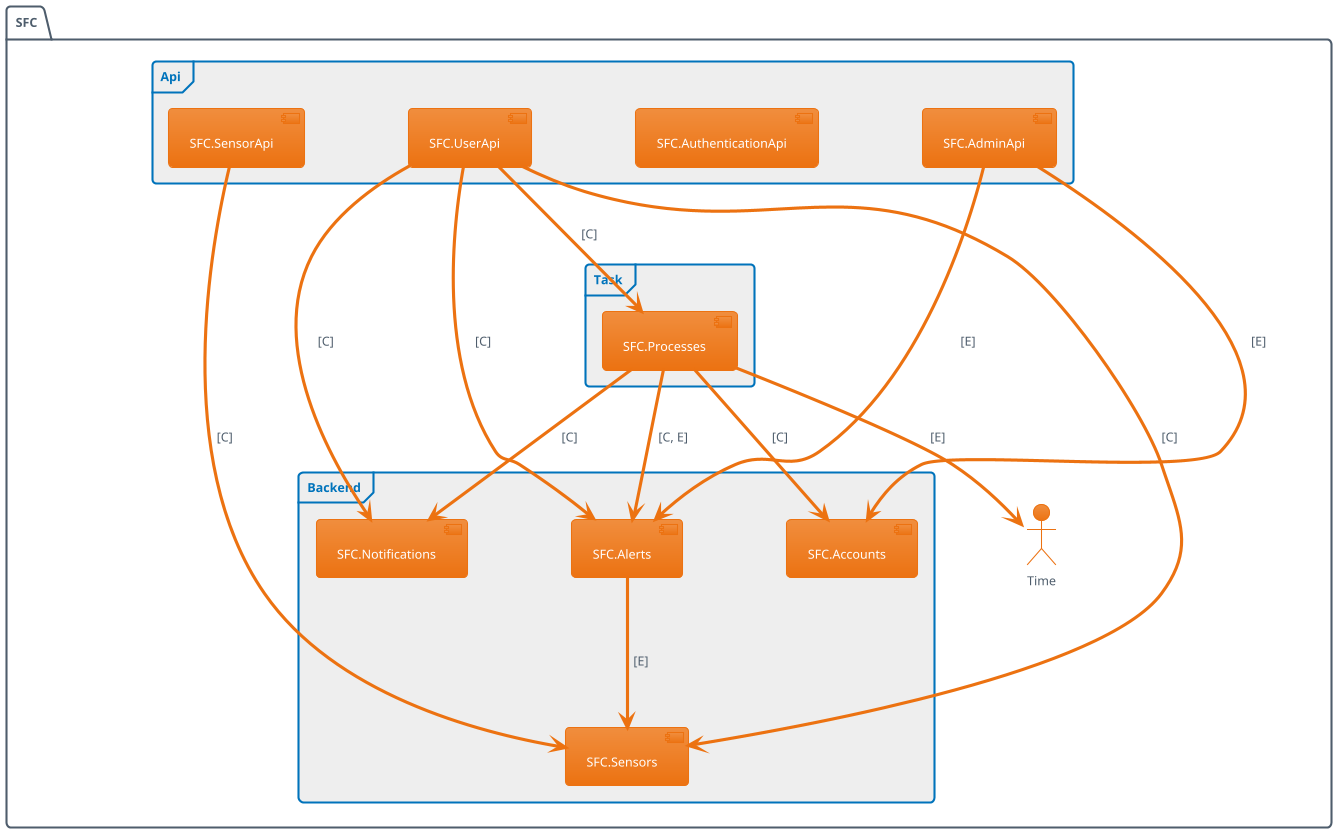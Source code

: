 
@startuml
!theme aws-orange

skinparam ranksep 100
skinparam nodesep 100

package SFC {
frame Backend {
[SFC.Accounts]
[SFC.Alerts]
[SFC.Notifications]
[SFC.Sensors]
}
frame Api {
[SFC.AdminApi]
[SFC.AuthenticationApi]
[SFC.SensorApi]
[SFC.UserApi]
}
frame Task {
[SFC.Processes]
}
:Time:
[SFC.AdminApi] --> [SFC.Accounts] : [E]
[SFC.AdminApi] --> [SFC.Alerts] : [E]
[SFC.Alerts] --> [SFC.Sensors] : [E]
[SFC.Processes] --> [SFC.Notifications] : [C]
[SFC.Processes] --> [SFC.Accounts] : [C]
[SFC.Processes] --> [SFC.Alerts] : [C, E]
[SFC.Processes] --> [Time] : [E]
[SFC.SensorApi] --> [SFC.Sensors] : [C]
[SFC.UserApi] --> [SFC.Notifications] : [C]
[SFC.UserApi] --> [SFC.Sensors] : [C]
[SFC.UserApi] --> [SFC.Alerts] : [C]
[SFC.UserApi] --> [SFC.Processes] : [C]
@enduml
